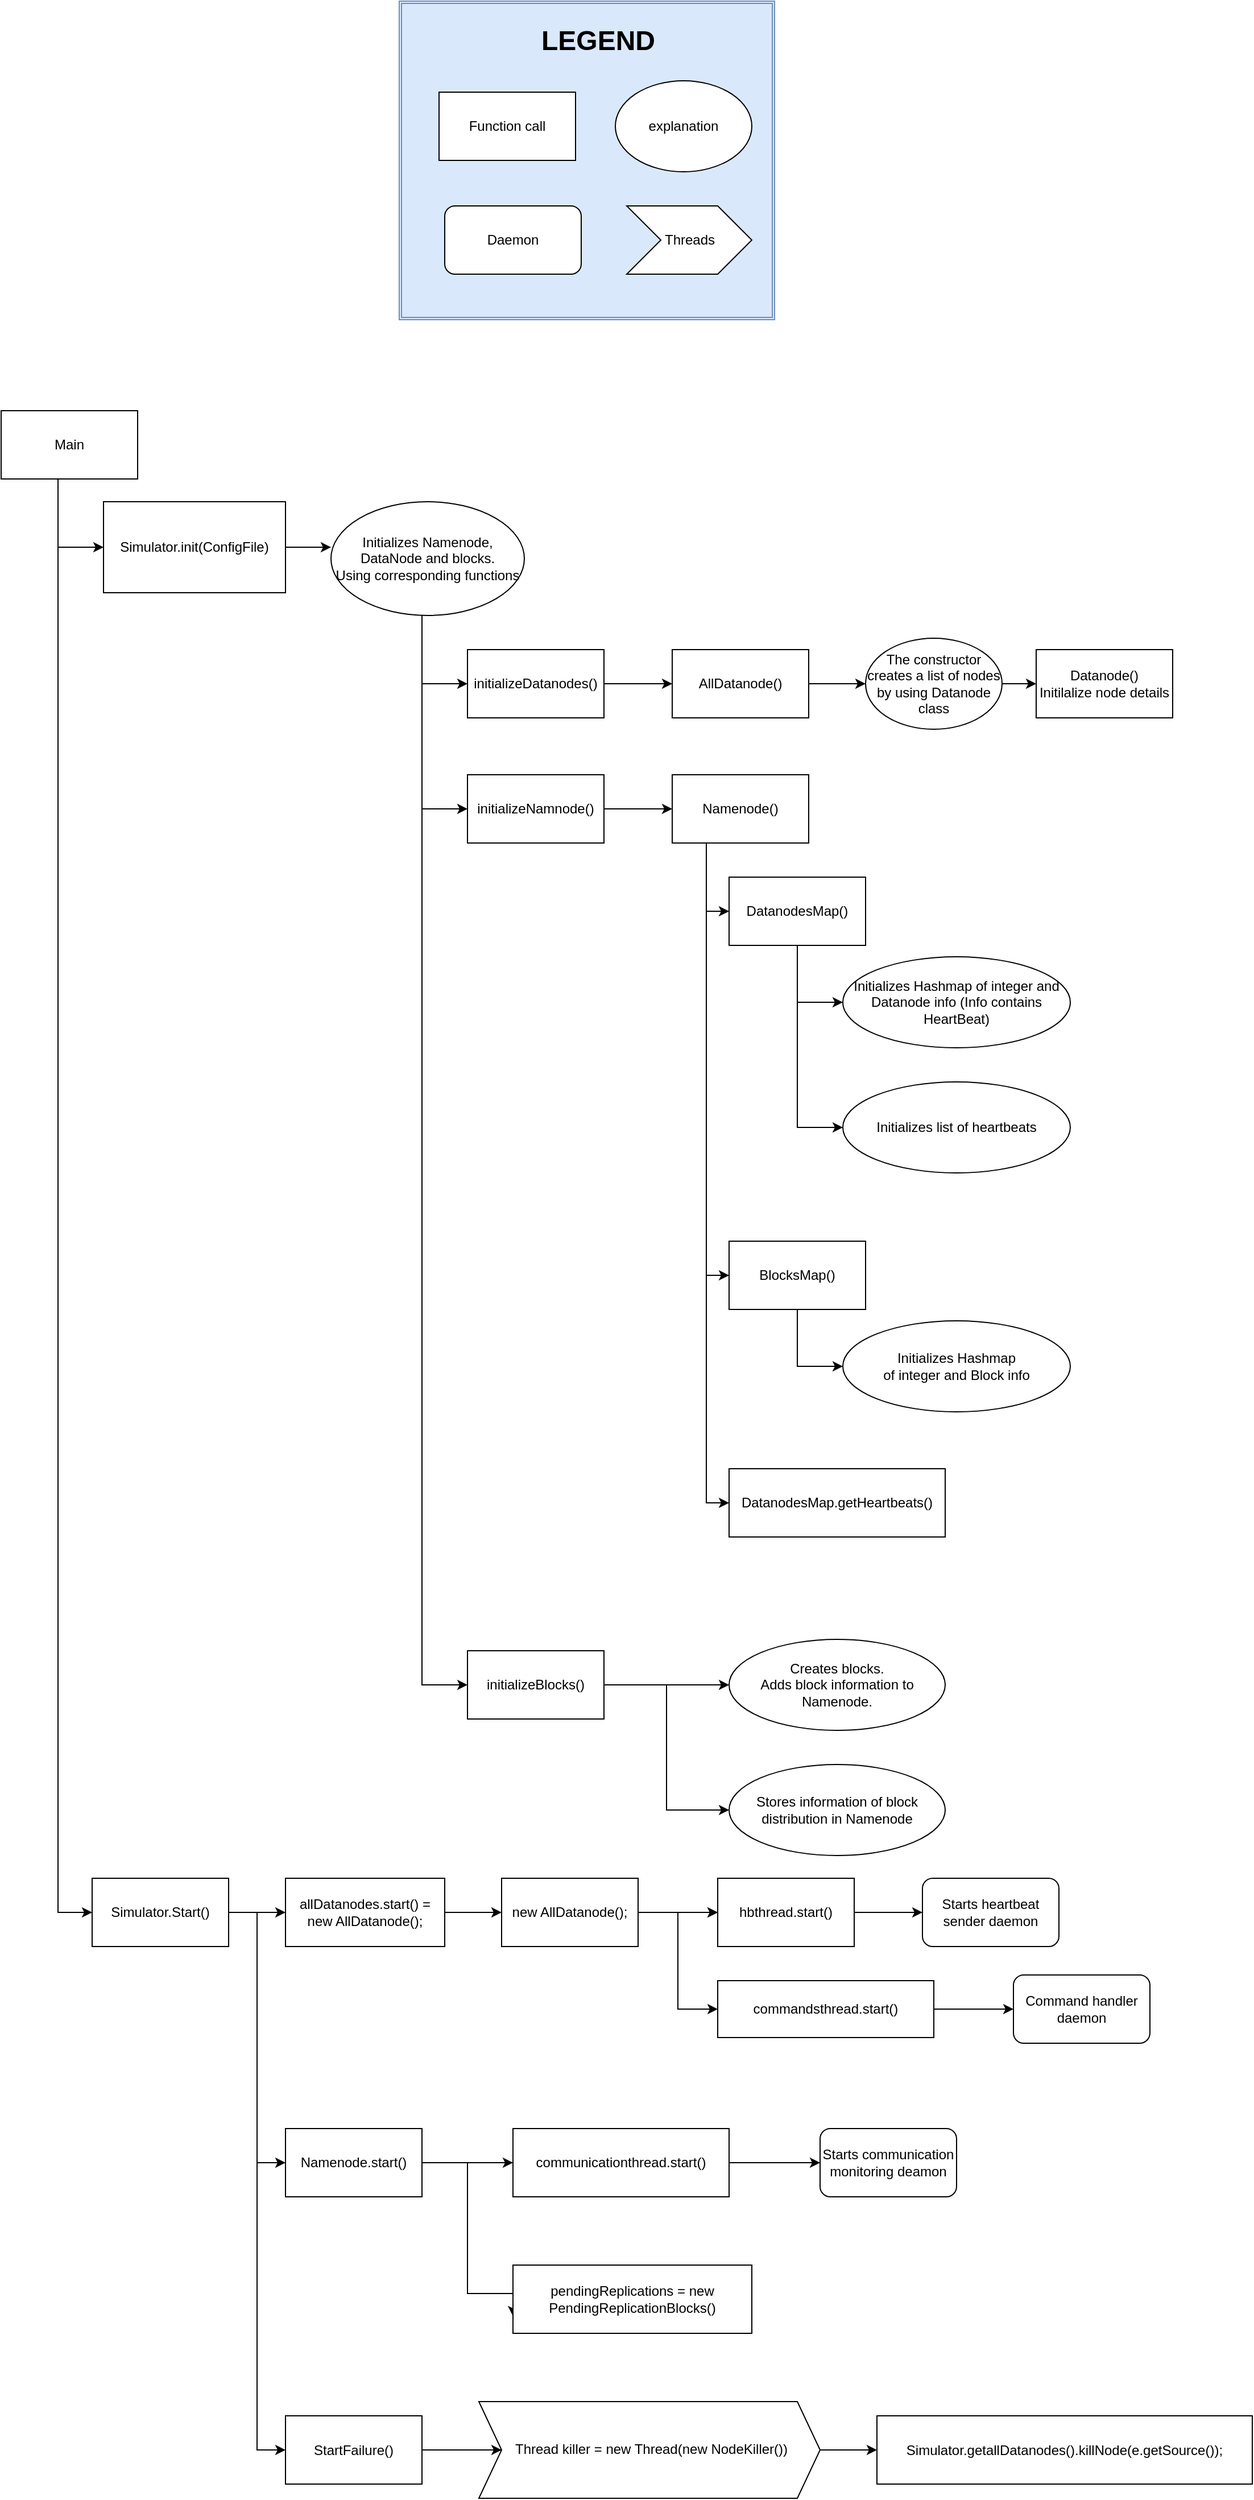 <mxfile version="12.6.5" type="device"><diagram id="zA8VsBheuBRrl_neqVgZ" name="Page-1"><mxGraphModel dx="1422" dy="1952" grid="1" gridSize="10" guides="1" tooltips="1" connect="1" arrows="1" fold="1" page="1" pageScale="1" pageWidth="850" pageHeight="1100" math="0" shadow="0"><root><mxCell id="0"/><mxCell id="1" parent="0"/><mxCell id="JU47VE_lCFR2i_xXfKO_-4" style="edgeStyle=orthogonalEdgeStyle;rounded=0;orthogonalLoop=1;jettySize=auto;html=1;" parent="1" source="JU47VE_lCFR2i_xXfKO_-1" target="JU47VE_lCFR2i_xXfKO_-2" edge="1"><mxGeometry relative="1" as="geometry"><Array as="points"><mxPoint x="80" y="1370"/></Array></mxGeometry></mxCell><mxCell id="JU47VE_lCFR2i_xXfKO_-15" style="edgeStyle=orthogonalEdgeStyle;rounded=0;orthogonalLoop=1;jettySize=auto;html=1;entryX=0;entryY=0.5;entryDx=0;entryDy=0;" parent="1" source="JU47VE_lCFR2i_xXfKO_-1" target="JU47VE_lCFR2i_xXfKO_-13" edge="1"><mxGeometry relative="1" as="geometry"><Array as="points"><mxPoint x="80" y="170"/></Array></mxGeometry></mxCell><mxCell id="JU47VE_lCFR2i_xXfKO_-1" value="Main" style="rounded=0;whiteSpace=wrap;html=1;" parent="1" vertex="1"><mxGeometry x="30" y="50" width="120" height="60" as="geometry"/></mxCell><mxCell id="JU47VE_lCFR2i_xXfKO_-6" style="edgeStyle=orthogonalEdgeStyle;rounded=0;orthogonalLoop=1;jettySize=auto;html=1;" parent="1" source="JU47VE_lCFR2i_xXfKO_-2" target="JU47VE_lCFR2i_xXfKO_-5" edge="1"><mxGeometry relative="1" as="geometry"/></mxCell><mxCell id="JU47VE_lCFR2i_xXfKO_-9" style="edgeStyle=orthogonalEdgeStyle;rounded=0;orthogonalLoop=1;jettySize=auto;html=1;entryX=0;entryY=0.5;entryDx=0;entryDy=0;" parent="1" source="JU47VE_lCFR2i_xXfKO_-2" target="JU47VE_lCFR2i_xXfKO_-8" edge="1"><mxGeometry relative="1" as="geometry"><mxPoint x="250" y="1570" as="targetPoint"/><Array as="points"><mxPoint x="255" y="1370"/><mxPoint x="255" y="1843"/></Array></mxGeometry></mxCell><mxCell id="JU47VE_lCFR2i_xXfKO_-10" style="edgeStyle=orthogonalEdgeStyle;rounded=0;orthogonalLoop=1;jettySize=auto;html=1;entryX=0;entryY=0.5;entryDx=0;entryDy=0;" parent="1" source="JU47VE_lCFR2i_xXfKO_-2" target="JU47VE_lCFR2i_xXfKO_-7" edge="1"><mxGeometry relative="1" as="geometry"/></mxCell><mxCell id="JU47VE_lCFR2i_xXfKO_-2" value="Simulator.Start()" style="rounded=0;whiteSpace=wrap;html=1;" parent="1" vertex="1"><mxGeometry x="110" y="1340" width="120" height="60" as="geometry"/></mxCell><mxCell id="JU47VE_lCFR2i_xXfKO_-12" style="edgeStyle=orthogonalEdgeStyle;rounded=0;orthogonalLoop=1;jettySize=auto;html=1;entryX=0;entryY=0.5;entryDx=0;entryDy=0;" parent="1" source="JU47VE_lCFR2i_xXfKO_-5" target="JU47VE_lCFR2i_xXfKO_-11" edge="1"><mxGeometry relative="1" as="geometry"/></mxCell><mxCell id="JU47VE_lCFR2i_xXfKO_-5" value="allDatanodes.start() = new AllDatanode();" style="rounded=0;whiteSpace=wrap;html=1;" parent="1" vertex="1"><mxGeometry x="280" y="1340" width="140" height="60" as="geometry"/></mxCell><mxCell id="0iTcsFP1lSR9jo0iLhN2-6" style="edgeStyle=orthogonalEdgeStyle;rounded=0;orthogonalLoop=1;jettySize=auto;html=1;entryX=0;entryY=0.5;entryDx=0;entryDy=0;" parent="1" source="JU47VE_lCFR2i_xXfKO_-7" target="0iTcsFP1lSR9jo0iLhN2-4" edge="1"><mxGeometry relative="1" as="geometry"/></mxCell><mxCell id="0iTcsFP1lSR9jo0iLhN2-14" style="edgeStyle=orthogonalEdgeStyle;rounded=0;orthogonalLoop=1;jettySize=auto;html=1;exitX=1;exitY=0.75;exitDx=0;exitDy=0;entryX=0;entryY=0.75;entryDx=0;entryDy=0;" parent="1" source="JU47VE_lCFR2i_xXfKO_-7" target="0iTcsFP1lSR9jo0iLhN2-11" edge="1"><mxGeometry relative="1" as="geometry"><Array as="points"><mxPoint x="400" y="1590"/><mxPoint x="440" y="1590"/><mxPoint x="440" y="1705"/></Array></mxGeometry></mxCell><mxCell id="JU47VE_lCFR2i_xXfKO_-7" value="Namenode.start()" style="rounded=0;whiteSpace=wrap;html=1;" parent="1" vertex="1"><mxGeometry x="280" y="1560" width="120" height="60" as="geometry"/></mxCell><mxCell id="0iTcsFP1lSR9jo0iLhN2-19" style="edgeStyle=orthogonalEdgeStyle;rounded=0;orthogonalLoop=1;jettySize=auto;html=1;exitX=1;exitY=0.5;exitDx=0;exitDy=0;" parent="1" source="JU47VE_lCFR2i_xXfKO_-8" target="0iTcsFP1lSR9jo0iLhN2-17" edge="1"><mxGeometry relative="1" as="geometry"/></mxCell><mxCell id="hXJkpC2SR8mUE5lE0IDc-2" style="edgeStyle=orthogonalEdgeStyle;rounded=0;orthogonalLoop=1;jettySize=auto;html=1;" parent="1" source="JU47VE_lCFR2i_xXfKO_-8" edge="1"><mxGeometry relative="1" as="geometry"><mxPoint x="470" y="1842.5" as="targetPoint"/></mxGeometry></mxCell><mxCell id="JU47VE_lCFR2i_xXfKO_-8" value="StartFailure()" style="rounded=0;whiteSpace=wrap;html=1;" parent="1" vertex="1"><mxGeometry x="280" y="1812.5" width="120" height="60" as="geometry"/></mxCell><mxCell id="rZpP8SGYZrVl_NE0W-DY-2" style="edgeStyle=orthogonalEdgeStyle;rounded=0;orthogonalLoop=1;jettySize=auto;html=1;exitX=1;exitY=0.5;exitDx=0;exitDy=0;" parent="1" source="JU47VE_lCFR2i_xXfKO_-11" target="rZpP8SGYZrVl_NE0W-DY-1" edge="1"><mxGeometry relative="1" as="geometry"/></mxCell><mxCell id="rZpP8SGYZrVl_NE0W-DY-4" value="" style="edgeStyle=orthogonalEdgeStyle;rounded=0;orthogonalLoop=1;jettySize=auto;html=1;" parent="1" source="JU47VE_lCFR2i_xXfKO_-11" target="rZpP8SGYZrVl_NE0W-DY-1" edge="1"><mxGeometry relative="1" as="geometry"/></mxCell><mxCell id="rZpP8SGYZrVl_NE0W-DY-5" style="edgeStyle=orthogonalEdgeStyle;rounded=0;orthogonalLoop=1;jettySize=auto;html=1;exitX=1;exitY=0.75;exitDx=0;exitDy=0;entryX=0;entryY=0.5;entryDx=0;entryDy=0;" parent="1" source="JU47VE_lCFR2i_xXfKO_-11" target="rZpP8SGYZrVl_NE0W-DY-3" edge="1"><mxGeometry relative="1" as="geometry"><Array as="points"><mxPoint x="590" y="1370"/><mxPoint x="625" y="1370"/><mxPoint x="625" y="1455"/></Array></mxGeometry></mxCell><mxCell id="JU47VE_lCFR2i_xXfKO_-11" value="new AllDatanode();" style="rounded=0;whiteSpace=wrap;html=1;" parent="1" vertex="1"><mxGeometry x="470" y="1340" width="120" height="60" as="geometry"/></mxCell><mxCell id="JU47VE_lCFR2i_xXfKO_-18" style="edgeStyle=orthogonalEdgeStyle;rounded=0;orthogonalLoop=1;jettySize=auto;html=1;entryX=0;entryY=0.5;entryDx=0;entryDy=0;" parent="1" source="JU47VE_lCFR2i_xXfKO_-13" edge="1"><mxGeometry relative="1" as="geometry"><mxPoint x="320" y="170" as="targetPoint"/></mxGeometry></mxCell><mxCell id="JU47VE_lCFR2i_xXfKO_-13" value="&lt;div&gt;Simulator.init(ConfigFile)&lt;/div&gt;" style="rounded=0;whiteSpace=wrap;html=1;" parent="1" vertex="1"><mxGeometry x="120" y="130" width="160" height="80" as="geometry"/></mxCell><mxCell id="JU47VE_lCFR2i_xXfKO_-29" style="edgeStyle=orthogonalEdgeStyle;rounded=0;orthogonalLoop=1;jettySize=auto;html=1;entryX=0;entryY=0.5;entryDx=0;entryDy=0;" parent="1" target="JU47VE_lCFR2i_xXfKO_-20" edge="1"><mxGeometry relative="1" as="geometry"><mxPoint x="340" y="210" as="sourcePoint"/><Array as="points"><mxPoint x="400" y="210"/><mxPoint x="400" y="290"/><mxPoint x="440" y="290"/></Array></mxGeometry></mxCell><mxCell id="JU47VE_lCFR2i_xXfKO_-30" style="edgeStyle=orthogonalEdgeStyle;rounded=0;orthogonalLoop=1;jettySize=auto;html=1;entryX=0;entryY=0.5;entryDx=0;entryDy=0;" parent="1" target="JU47VE_lCFR2i_xXfKO_-21" edge="1"><mxGeometry relative="1" as="geometry"><mxPoint x="340" y="210" as="sourcePoint"/><Array as="points"><mxPoint x="400" y="210"/><mxPoint x="400" y="400"/><mxPoint x="440" y="400"/></Array></mxGeometry></mxCell><mxCell id="JU47VE_lCFR2i_xXfKO_-31" style="edgeStyle=orthogonalEdgeStyle;rounded=0;orthogonalLoop=1;jettySize=auto;html=1;entryX=0;entryY=0.5;entryDx=0;entryDy=0;" parent="1" target="JU47VE_lCFR2i_xXfKO_-22" edge="1"><mxGeometry relative="1" as="geometry"><mxPoint x="340" y="210" as="sourcePoint"/><Array as="points"><mxPoint x="400" y="210"/><mxPoint x="400" y="1170"/></Array></mxGeometry></mxCell><mxCell id="JU47VE_lCFR2i_xXfKO_-24" style="edgeStyle=orthogonalEdgeStyle;rounded=0;orthogonalLoop=1;jettySize=auto;html=1;" parent="1" source="JU47VE_lCFR2i_xXfKO_-20" edge="1"><mxGeometry relative="1" as="geometry"><mxPoint x="620" y="290" as="targetPoint"/></mxGeometry></mxCell><mxCell id="JU47VE_lCFR2i_xXfKO_-20" value="initializeDatanodes()" style="rounded=0;whiteSpace=wrap;html=1;" parent="1" vertex="1"><mxGeometry x="440" y="260" width="120" height="60" as="geometry"/></mxCell><mxCell id="JU47VE_lCFR2i_xXfKO_-42" style="edgeStyle=orthogonalEdgeStyle;rounded=0;orthogonalLoop=1;jettySize=auto;html=1;entryX=0;entryY=0.5;entryDx=0;entryDy=0;" parent="1" source="JU47VE_lCFR2i_xXfKO_-21" target="JU47VE_lCFR2i_xXfKO_-41" edge="1"><mxGeometry relative="1" as="geometry"/></mxCell><mxCell id="JU47VE_lCFR2i_xXfKO_-21" value="initializeNamnode()" style="rounded=0;whiteSpace=wrap;html=1;" parent="1" vertex="1"><mxGeometry x="440" y="370" width="120" height="60" as="geometry"/></mxCell><mxCell id="JU47VE_lCFR2i_xXfKO_-58" style="edgeStyle=orthogonalEdgeStyle;rounded=0;orthogonalLoop=1;jettySize=auto;html=1;entryX=0;entryY=0.5;entryDx=0;entryDy=0;" parent="1" source="JU47VE_lCFR2i_xXfKO_-22" target="JU47VE_lCFR2i_xXfKO_-57" edge="1"><mxGeometry relative="1" as="geometry"/></mxCell><mxCell id="JU47VE_lCFR2i_xXfKO_-60" style="edgeStyle=orthogonalEdgeStyle;rounded=0;orthogonalLoop=1;jettySize=auto;html=1;entryX=0;entryY=0.5;entryDx=0;entryDy=0;" parent="1" source="JU47VE_lCFR2i_xXfKO_-22" target="JU47VE_lCFR2i_xXfKO_-59" edge="1"><mxGeometry relative="1" as="geometry"/></mxCell><mxCell id="JU47VE_lCFR2i_xXfKO_-22" value="initializeBlocks()" style="rounded=0;whiteSpace=wrap;html=1;" parent="1" vertex="1"><mxGeometry x="440" y="1140" width="120" height="60" as="geometry"/></mxCell><mxCell id="JU47VE_lCFR2i_xXfKO_-35" value="&lt;div&gt;Initializes Namenode, DataNode and blocks.&lt;/div&gt;&lt;div&gt;Using corresponding functions&lt;/div&gt;" style="ellipse;whiteSpace=wrap;html=1;" parent="1" vertex="1"><mxGeometry x="320" y="130" width="170" height="100" as="geometry"/></mxCell><mxCell id="JU47VE_lCFR2i_xXfKO_-40" style="edgeStyle=orthogonalEdgeStyle;rounded=0;orthogonalLoop=1;jettySize=auto;html=1;entryX=0;entryY=0.5;entryDx=0;entryDy=0;" parent="1" source="JU47VE_lCFR2i_xXfKO_-36" target="JU47VE_lCFR2i_xXfKO_-39" edge="1"><mxGeometry relative="1" as="geometry"/></mxCell><mxCell id="JU47VE_lCFR2i_xXfKO_-36" value="The constructor creates a list of nodes by using Datanode class" style="ellipse;whiteSpace=wrap;html=1;" parent="1" vertex="1"><mxGeometry x="790" y="250" width="120" height="80" as="geometry"/></mxCell><mxCell id="JU47VE_lCFR2i_xXfKO_-38" style="edgeStyle=orthogonalEdgeStyle;rounded=0;orthogonalLoop=1;jettySize=auto;html=1;entryX=0;entryY=0.5;entryDx=0;entryDy=0;" parent="1" source="JU47VE_lCFR2i_xXfKO_-37" target="JU47VE_lCFR2i_xXfKO_-36" edge="1"><mxGeometry relative="1" as="geometry"/></mxCell><mxCell id="JU47VE_lCFR2i_xXfKO_-37" value="AllDatanode()" style="rounded=0;whiteSpace=wrap;html=1;" parent="1" vertex="1"><mxGeometry x="620" y="260" width="120" height="60" as="geometry"/></mxCell><mxCell id="JU47VE_lCFR2i_xXfKO_-39" value="&lt;div&gt;Datanode()&lt;/div&gt;&lt;div&gt;Initilalize node details&lt;/div&gt;" style="rounded=0;whiteSpace=wrap;html=1;" parent="1" vertex="1"><mxGeometry x="940" y="260" width="120" height="60" as="geometry"/></mxCell><mxCell id="JU47VE_lCFR2i_xXfKO_-45" style="edgeStyle=orthogonalEdgeStyle;rounded=0;orthogonalLoop=1;jettySize=auto;html=1;entryX=0;entryY=0.5;entryDx=0;entryDy=0;" parent="1" source="JU47VE_lCFR2i_xXfKO_-41" target="JU47VE_lCFR2i_xXfKO_-43" edge="1"><mxGeometry relative="1" as="geometry"><Array as="points"><mxPoint x="650" y="490"/></Array></mxGeometry></mxCell><mxCell id="JU47VE_lCFR2i_xXfKO_-46" style="edgeStyle=orthogonalEdgeStyle;rounded=0;orthogonalLoop=1;jettySize=auto;html=1;entryX=0;entryY=0.5;entryDx=0;entryDy=0;" parent="1" source="JU47VE_lCFR2i_xXfKO_-41" target="JU47VE_lCFR2i_xXfKO_-44" edge="1"><mxGeometry relative="1" as="geometry"><Array as="points"><mxPoint x="650" y="810"/></Array></mxGeometry></mxCell><mxCell id="JU47VE_lCFR2i_xXfKO_-56" style="edgeStyle=orthogonalEdgeStyle;rounded=0;orthogonalLoop=1;jettySize=auto;html=1;entryX=0;entryY=0.5;entryDx=0;entryDy=0;" parent="1" source="JU47VE_lCFR2i_xXfKO_-41" target="JU47VE_lCFR2i_xXfKO_-55" edge="1"><mxGeometry relative="1" as="geometry"><Array as="points"><mxPoint x="650" y="1010"/></Array></mxGeometry></mxCell><mxCell id="JU47VE_lCFR2i_xXfKO_-41" value="Namenode()" style="rounded=0;whiteSpace=wrap;html=1;" parent="1" vertex="1"><mxGeometry x="620" y="370" width="120" height="60" as="geometry"/></mxCell><mxCell id="JU47VE_lCFR2i_xXfKO_-48" style="edgeStyle=orthogonalEdgeStyle;rounded=0;orthogonalLoop=1;jettySize=auto;html=1;entryX=0;entryY=0.5;entryDx=0;entryDy=0;" parent="1" source="JU47VE_lCFR2i_xXfKO_-43" target="JU47VE_lCFR2i_xXfKO_-47" edge="1"><mxGeometry relative="1" as="geometry"/></mxCell><mxCell id="JU47VE_lCFR2i_xXfKO_-50" style="edgeStyle=orthogonalEdgeStyle;rounded=0;orthogonalLoop=1;jettySize=auto;html=1;entryX=0;entryY=0.5;entryDx=0;entryDy=0;" parent="1" source="JU47VE_lCFR2i_xXfKO_-43" target="JU47VE_lCFR2i_xXfKO_-49" edge="1"><mxGeometry relative="1" as="geometry"/></mxCell><mxCell id="JU47VE_lCFR2i_xXfKO_-43" value="DatanodesMap()" style="rounded=0;whiteSpace=wrap;html=1;" parent="1" vertex="1"><mxGeometry x="670" y="460" width="120" height="60" as="geometry"/></mxCell><mxCell id="JU47VE_lCFR2i_xXfKO_-54" style="edgeStyle=orthogonalEdgeStyle;rounded=0;orthogonalLoop=1;jettySize=auto;html=1;entryX=0;entryY=0.5;entryDx=0;entryDy=0;" parent="1" source="JU47VE_lCFR2i_xXfKO_-44" target="JU47VE_lCFR2i_xXfKO_-51" edge="1"><mxGeometry relative="1" as="geometry"/></mxCell><mxCell id="JU47VE_lCFR2i_xXfKO_-44" value="BlocksMap()" style="rounded=0;whiteSpace=wrap;html=1;" parent="1" vertex="1"><mxGeometry x="670" y="780" width="120" height="60" as="geometry"/></mxCell><mxCell id="JU47VE_lCFR2i_xXfKO_-47" value="Initializes Hashmap of integer and Datanode info (Info contains HeartBeat)" style="ellipse;whiteSpace=wrap;html=1;" parent="1" vertex="1"><mxGeometry x="770" y="530" width="200" height="80" as="geometry"/></mxCell><mxCell id="JU47VE_lCFR2i_xXfKO_-49" value="Initializes list of heartbeats" style="ellipse;whiteSpace=wrap;html=1;" parent="1" vertex="1"><mxGeometry x="770" y="640" width="200" height="80" as="geometry"/></mxCell><mxCell id="JU47VE_lCFR2i_xXfKO_-51" value="Initializes Hashmap &lt;br&gt;of integer and Block info" style="ellipse;whiteSpace=wrap;html=1;" parent="1" vertex="1"><mxGeometry x="770" y="850" width="200" height="80" as="geometry"/></mxCell><mxCell id="JU47VE_lCFR2i_xXfKO_-55" value="DatanodesMap.getHeartbeats()" style="rounded=0;whiteSpace=wrap;html=1;" parent="1" vertex="1"><mxGeometry x="670" y="980" width="190" height="60" as="geometry"/></mxCell><mxCell id="JU47VE_lCFR2i_xXfKO_-57" value="&lt;div&gt;Creates blocks.&lt;br&gt;&lt;/div&gt;&lt;div&gt;Adds block information to Namenode.&lt;/div&gt;" style="ellipse;whiteSpace=wrap;html=1;" parent="1" vertex="1"><mxGeometry x="670" y="1130" width="190" height="80" as="geometry"/></mxCell><mxCell id="JU47VE_lCFR2i_xXfKO_-59" value="Stores information of block distribution in Namenode" style="ellipse;whiteSpace=wrap;html=1;" parent="1" vertex="1"><mxGeometry x="670" y="1240" width="190" height="80" as="geometry"/></mxCell><mxCell id="rZpP8SGYZrVl_NE0W-DY-6" style="edgeStyle=orthogonalEdgeStyle;rounded=0;orthogonalLoop=1;jettySize=auto;html=1;" parent="1" source="rZpP8SGYZrVl_NE0W-DY-1" target="rZpP8SGYZrVl_NE0W-DY-7" edge="1"><mxGeometry relative="1" as="geometry"><mxPoint x="860" y="1370" as="targetPoint"/></mxGeometry></mxCell><mxCell id="rZpP8SGYZrVl_NE0W-DY-1" value="hbthread.start()" style="rounded=0;whiteSpace=wrap;html=1;" parent="1" vertex="1"><mxGeometry x="660" y="1340" width="120" height="60" as="geometry"/></mxCell><mxCell id="0iTcsFP1lSR9jo0iLhN2-1" style="edgeStyle=orthogonalEdgeStyle;rounded=0;orthogonalLoop=1;jettySize=auto;html=1;" parent="1" source="rZpP8SGYZrVl_NE0W-DY-3" target="0iTcsFP1lSR9jo0iLhN2-2" edge="1"><mxGeometry relative="1" as="geometry"><mxPoint x="980" y="1455" as="targetPoint"/></mxGeometry></mxCell><mxCell id="rZpP8SGYZrVl_NE0W-DY-3" value="commandsthread.start()" style="rounded=0;whiteSpace=wrap;html=1;" parent="1" vertex="1"><mxGeometry x="660" y="1430" width="190" height="50" as="geometry"/></mxCell><mxCell id="rZpP8SGYZrVl_NE0W-DY-7" value="Starts heartbeat sender daemon" style="rounded=1;whiteSpace=wrap;html=1;" parent="1" vertex="1"><mxGeometry x="840" y="1340" width="120" height="60" as="geometry"/></mxCell><mxCell id="0iTcsFP1lSR9jo0iLhN2-2" value="Command handler daemon" style="rounded=1;whiteSpace=wrap;html=1;" parent="1" vertex="1"><mxGeometry x="920" y="1425" width="120" height="60" as="geometry"/></mxCell><mxCell id="0iTcsFP1lSR9jo0iLhN2-7" style="edgeStyle=orthogonalEdgeStyle;rounded=0;orthogonalLoop=1;jettySize=auto;html=1;" parent="1" source="0iTcsFP1lSR9jo0iLhN2-4" target="0iTcsFP1lSR9jo0iLhN2-8" edge="1"><mxGeometry relative="1" as="geometry"><mxPoint x="720" y="1590" as="targetPoint"/></mxGeometry></mxCell><mxCell id="0iTcsFP1lSR9jo0iLhN2-4" value="communicationthread.start()" style="rounded=0;whiteSpace=wrap;html=1;" parent="1" vertex="1"><mxGeometry x="480" y="1560" width="190" height="60" as="geometry"/></mxCell><mxCell id="0iTcsFP1lSR9jo0iLhN2-8" value="Starts communication monitoring deamon" style="rounded=1;whiteSpace=wrap;html=1;" parent="1" vertex="1"><mxGeometry x="750" y="1560" width="120" height="60" as="geometry"/></mxCell><mxCell id="0iTcsFP1lSR9jo0iLhN2-11" value="pendingReplications = new PendingReplicationBlocks()" style="rounded=0;whiteSpace=wrap;html=1;" parent="1" vertex="1"><mxGeometry x="480" y="1680" width="210" height="60" as="geometry"/></mxCell><mxCell id="0iTcsFP1lSR9jo0iLhN2-15" value="" style="shape=step;perimeter=stepPerimeter;whiteSpace=wrap;html=1;fixedSize=1;" parent="1" vertex="1"><mxGeometry x="450" y="1800" width="300" height="85" as="geometry"/></mxCell><mxCell id="CiUdPBhO4okew1XEK-WE-1" style="edgeStyle=orthogonalEdgeStyle;rounded=0;orthogonalLoop=1;jettySize=auto;html=1;entryX=0;entryY=0.5;entryDx=0;entryDy=0;" edge="1" parent="1" source="0iTcsFP1lSR9jo0iLhN2-17" target="0iTcsFP1lSR9jo0iLhN2-18"><mxGeometry relative="1" as="geometry"/></mxCell><mxCell id="0iTcsFP1lSR9jo0iLhN2-17" value="Thread killer = new Thread(new NodeKiller())" style="text;html=1;" parent="1" vertex="1"><mxGeometry x="480" y="1827.5" width="270" height="30" as="geometry"/></mxCell><mxCell id="0iTcsFP1lSR9jo0iLhN2-18" value="Simulator.getallDatanodes().killNode(e.getSource());" style="rounded=0;whiteSpace=wrap;html=1;" parent="1" vertex="1"><mxGeometry x="800" y="1812.5" width="330" height="60" as="geometry"/></mxCell><mxCell id="CiUdPBhO4okew1XEK-WE-5" value="" style="group" vertex="1" connectable="0" parent="1"><mxGeometry x="380" y="-310" width="330" height="280" as="geometry"/></mxCell><mxCell id="CiUdPBhO4okew1XEK-WE-4" value="" style="shape=ext;double=1;rounded=0;whiteSpace=wrap;html=1;fillColor=#dae8fc;strokeColor=#6c8ebf;" vertex="1" parent="CiUdPBhO4okew1XEK-WE-5"><mxGeometry width="330" height="280" as="geometry"/></mxCell><mxCell id="rZpP8SGYZrVl_NE0W-DY-8" value="Function call" style="rounded=0;whiteSpace=wrap;html=1;" parent="CiUdPBhO4okew1XEK-WE-5" vertex="1"><mxGeometry x="35" y="80" width="120" height="60" as="geometry"/></mxCell><mxCell id="rZpP8SGYZrVl_NE0W-DY-9" value="Daemon" style="rounded=1;whiteSpace=wrap;html=1;" parent="CiUdPBhO4okew1XEK-WE-5" vertex="1"><mxGeometry x="40" y="180" width="120" height="60" as="geometry"/></mxCell><mxCell id="rZpP8SGYZrVl_NE0W-DY-12" value="explanation" style="ellipse;whiteSpace=wrap;html=1;" parent="CiUdPBhO4okew1XEK-WE-5" vertex="1"><mxGeometry x="190" y="70" width="120" height="80" as="geometry"/></mxCell><mxCell id="rZpP8SGYZrVl_NE0W-DY-13" value="&lt;h1&gt;&lt;b&gt;LEGEND&lt;/b&gt;&lt;/h1&gt;" style="text;html=1;strokeColor=none;fillColor=none;align=center;verticalAlign=middle;whiteSpace=wrap;rounded=0;" parent="CiUdPBhO4okew1XEK-WE-5" vertex="1"><mxGeometry x="80" y="10" width="190" height="50" as="geometry"/></mxCell><mxCell id="CiUdPBhO4okew1XEK-WE-2" value="&lt;div style=&quot;text-align: justify&quot;&gt;&lt;span&gt;Threads&lt;/span&gt;&lt;/div&gt;" style="html=1;shadow=0;dashed=0;align=center;verticalAlign=middle;shape=mxgraph.arrows2.arrow;dy=0;dx=30;notch=30;" vertex="1" parent="CiUdPBhO4okew1XEK-WE-5"><mxGeometry x="200" y="180" width="110" height="60" as="geometry"/></mxCell></root></mxGraphModel></diagram></mxfile>